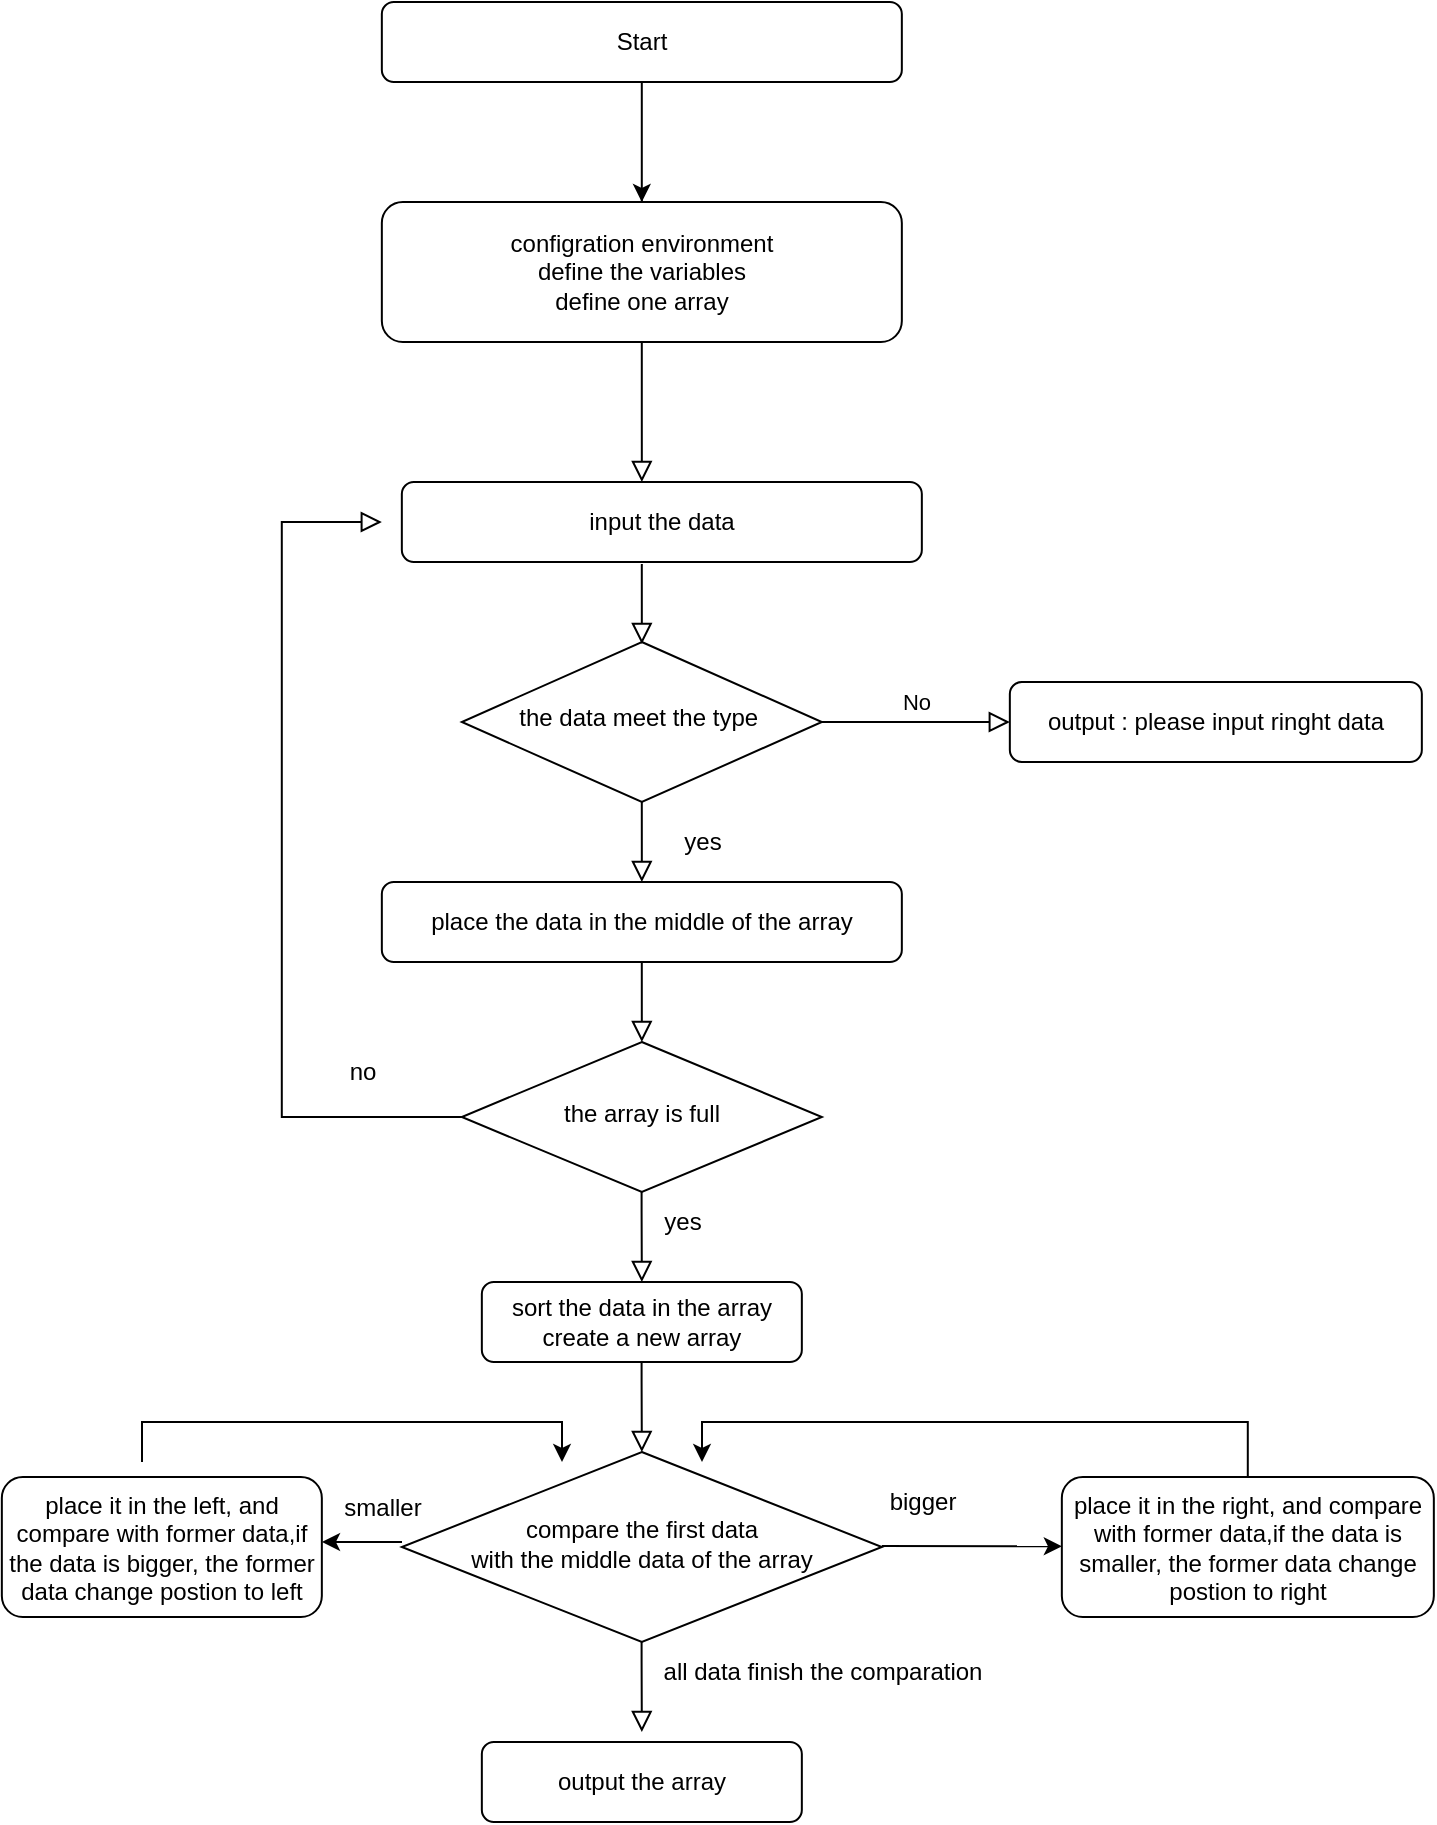<mxfile version="20.8.16" type="device"><diagram id="C5RBs43oDa-KdzZeNtuy" name="Page-1"><mxGraphModel dx="1115" dy="670" grid="1" gridSize="10" guides="1" tooltips="1" connect="1" arrows="1" fold="1" page="1" pageScale="1" pageWidth="827" pageHeight="1169" math="0" shadow="0"><root><mxCell id="WIyWlLk6GJQsqaUBKTNV-0"/><mxCell id="WIyWlLk6GJQsqaUBKTNV-1" parent="WIyWlLk6GJQsqaUBKTNV-0"/><mxCell id="WIyWlLk6GJQsqaUBKTNV-2" value="" style="rounded=0;html=1;jettySize=auto;orthogonalLoop=1;fontSize=11;endArrow=block;endFill=0;endSize=8;strokeWidth=1;shadow=0;labelBackgroundColor=none;edgeStyle=orthogonalEdgeStyle;" parent="WIyWlLk6GJQsqaUBKTNV-1" source="WIyWlLk6GJQsqaUBKTNV-3" edge="1"><mxGeometry relative="1" as="geometry"><mxPoint x="329.92" y="290" as="targetPoint"/></mxGeometry></mxCell><mxCell id="SDLKwLYae19pNiXbOhvZ-4" value="" style="edgeStyle=orthogonalEdgeStyle;rounded=0;orthogonalLoop=1;jettySize=auto;html=1;" edge="1" parent="WIyWlLk6GJQsqaUBKTNV-1" source="WIyWlLk6GJQsqaUBKTNV-3" target="WIyWlLk6GJQsqaUBKTNV-3"><mxGeometry relative="1" as="geometry"><Array as="points"><mxPoint x="329.92" y="90"/><mxPoint x="329.92" y="90"/></Array></mxGeometry></mxCell><mxCell id="WIyWlLk6GJQsqaUBKTNV-3" value="configration environment&lt;br&gt;define the variables&lt;br&gt;define one array" style="rounded=1;whiteSpace=wrap;html=1;fontSize=12;glass=0;strokeWidth=1;shadow=0;" parent="WIyWlLk6GJQsqaUBKTNV-1" vertex="1"><mxGeometry x="199.92" y="150" width="260" height="70" as="geometry"/></mxCell><mxCell id="WIyWlLk6GJQsqaUBKTNV-5" value="No" style="edgeStyle=orthogonalEdgeStyle;rounded=0;html=1;jettySize=auto;orthogonalLoop=1;fontSize=11;endArrow=block;endFill=0;endSize=8;strokeWidth=1;shadow=0;labelBackgroundColor=none;" parent="WIyWlLk6GJQsqaUBKTNV-1" source="WIyWlLk6GJQsqaUBKTNV-6" target="WIyWlLk6GJQsqaUBKTNV-7" edge="1"><mxGeometry y="10" relative="1" as="geometry"><mxPoint as="offset"/></mxGeometry></mxCell><mxCell id="WIyWlLk6GJQsqaUBKTNV-6" value="the data meet the type&amp;nbsp;" style="rhombus;whiteSpace=wrap;html=1;shadow=0;fontFamily=Helvetica;fontSize=12;align=center;strokeWidth=1;spacing=6;spacingTop=-4;" parent="WIyWlLk6GJQsqaUBKTNV-1" vertex="1"><mxGeometry x="239.92" y="370" width="180" height="80" as="geometry"/></mxCell><mxCell id="WIyWlLk6GJQsqaUBKTNV-7" value="output : please input ringht data" style="rounded=1;whiteSpace=wrap;html=1;fontSize=12;glass=0;strokeWidth=1;shadow=0;" parent="WIyWlLk6GJQsqaUBKTNV-1" vertex="1"><mxGeometry x="513.92" y="390" width="206" height="40" as="geometry"/></mxCell><mxCell id="WIyWlLk6GJQsqaUBKTNV-11" value="sort the data in the array&lt;br&gt;create a new array" style="rounded=1;whiteSpace=wrap;html=1;fontSize=12;glass=0;strokeWidth=1;shadow=0;" parent="WIyWlLk6GJQsqaUBKTNV-1" vertex="1"><mxGeometry x="249.92" y="690" width="160" height="40" as="geometry"/></mxCell><mxCell id="SDLKwLYae19pNiXbOhvZ-3" value="Start" style="rounded=1;whiteSpace=wrap;html=1;fontSize=12;glass=0;strokeWidth=1;shadow=0;" vertex="1" parent="WIyWlLk6GJQsqaUBKTNV-1"><mxGeometry x="199.92" y="50" width="260" height="40" as="geometry"/></mxCell><mxCell id="SDLKwLYae19pNiXbOhvZ-5" value="input the data" style="rounded=1;whiteSpace=wrap;html=1;fontSize=12;glass=0;strokeWidth=1;shadow=0;" vertex="1" parent="WIyWlLk6GJQsqaUBKTNV-1"><mxGeometry x="209.92" y="290" width="260" height="40" as="geometry"/></mxCell><mxCell id="SDLKwLYae19pNiXbOhvZ-6" value="place the data in the middle of the array" style="rounded=1;whiteSpace=wrap;html=1;fontSize=12;glass=0;strokeWidth=1;shadow=0;" vertex="1" parent="WIyWlLk6GJQsqaUBKTNV-1"><mxGeometry x="199.92" y="490" width="260" height="40" as="geometry"/></mxCell><mxCell id="SDLKwLYae19pNiXbOhvZ-7" value="the array is full" style="rhombus;whiteSpace=wrap;html=1;shadow=0;fontFamily=Helvetica;fontSize=12;align=center;strokeWidth=1;spacing=6;spacingTop=-4;" vertex="1" parent="WIyWlLk6GJQsqaUBKTNV-1"><mxGeometry x="239.92" y="570" width="180" height="75" as="geometry"/></mxCell><mxCell id="SDLKwLYae19pNiXbOhvZ-8" value="" style="rounded=0;html=1;jettySize=auto;orthogonalLoop=1;fontSize=11;endArrow=block;endFill=0;endSize=8;strokeWidth=1;shadow=0;labelBackgroundColor=none;edgeStyle=orthogonalEdgeStyle;" edge="1" parent="WIyWlLk6GJQsqaUBKTNV-1"><mxGeometry relative="1" as="geometry"><mxPoint x="329.8" y="645" as="sourcePoint"/><mxPoint x="329.92" y="690" as="targetPoint"/><Array as="points"><mxPoint x="329.8" y="655"/><mxPoint x="329.8" y="655"/></Array></mxGeometry></mxCell><mxCell id="SDLKwLYae19pNiXbOhvZ-9" value="" style="rounded=0;html=1;jettySize=auto;orthogonalLoop=1;fontSize=11;endArrow=block;endFill=0;endSize=8;strokeWidth=1;shadow=0;labelBackgroundColor=none;edgeStyle=orthogonalEdgeStyle;exitX=0;exitY=0.5;exitDx=0;exitDy=0;" edge="1" parent="WIyWlLk6GJQsqaUBKTNV-1" source="SDLKwLYae19pNiXbOhvZ-7"><mxGeometry relative="1" as="geometry"><mxPoint x="159.92" y="600" as="sourcePoint"/><mxPoint x="199.92" y="310" as="targetPoint"/><Array as="points"><mxPoint x="149.92" y="608"/><mxPoint x="149.92" y="310"/></Array></mxGeometry></mxCell><mxCell id="SDLKwLYae19pNiXbOhvZ-10" value="" style="rounded=0;html=1;jettySize=auto;orthogonalLoop=1;fontSize=11;endArrow=block;endFill=0;endSize=8;strokeWidth=1;shadow=0;labelBackgroundColor=none;edgeStyle=orthogonalEdgeStyle;entryX=0.5;entryY=0;entryDx=0;entryDy=0;" edge="1" parent="WIyWlLk6GJQsqaUBKTNV-1" target="SDLKwLYae19pNiXbOhvZ-7"><mxGeometry relative="1" as="geometry"><mxPoint x="329.92" y="530" as="sourcePoint"/><mxPoint x="339.8" y="695" as="targetPoint"/><Array as="points"><mxPoint x="329.92" y="531"/></Array></mxGeometry></mxCell><mxCell id="SDLKwLYae19pNiXbOhvZ-11" value="" style="rounded=0;html=1;jettySize=auto;orthogonalLoop=1;fontSize=11;endArrow=block;endFill=0;endSize=8;strokeWidth=1;shadow=0;labelBackgroundColor=none;edgeStyle=orthogonalEdgeStyle;entryX=0.5;entryY=0;entryDx=0;entryDy=0;" edge="1" parent="WIyWlLk6GJQsqaUBKTNV-1"><mxGeometry relative="1" as="geometry"><mxPoint x="329.92" y="450" as="sourcePoint"/><mxPoint x="329.92" y="490" as="targetPoint"/><Array as="points"><mxPoint x="329.92" y="451"/></Array></mxGeometry></mxCell><mxCell id="SDLKwLYae19pNiXbOhvZ-12" value="" style="rounded=0;html=1;jettySize=auto;orthogonalLoop=1;fontSize=11;endArrow=block;endFill=0;endSize=8;strokeWidth=1;shadow=0;labelBackgroundColor=none;edgeStyle=orthogonalEdgeStyle;entryX=0.5;entryY=0;entryDx=0;entryDy=0;" edge="1" parent="WIyWlLk6GJQsqaUBKTNV-1"><mxGeometry relative="1" as="geometry"><mxPoint x="329.92" y="331.0" as="sourcePoint"/><mxPoint x="329.92" y="371.0" as="targetPoint"/><Array as="points"><mxPoint x="329.92" y="332"/></Array></mxGeometry></mxCell><mxCell id="SDLKwLYae19pNiXbOhvZ-13" value="yes" style="text;html=1;align=center;verticalAlign=middle;resizable=0;points=[];autosize=1;strokeColor=none;fillColor=none;" vertex="1" parent="WIyWlLk6GJQsqaUBKTNV-1"><mxGeometry x="329.92" y="645" width="40" height="30" as="geometry"/></mxCell><mxCell id="SDLKwLYae19pNiXbOhvZ-14" value="no" style="text;html=1;align=center;verticalAlign=middle;resizable=0;points=[];autosize=1;strokeColor=none;fillColor=none;" vertex="1" parent="WIyWlLk6GJQsqaUBKTNV-1"><mxGeometry x="169.92" y="570" width="40" height="30" as="geometry"/></mxCell><mxCell id="SDLKwLYae19pNiXbOhvZ-15" value="yes" style="text;html=1;align=center;verticalAlign=middle;resizable=0;points=[];autosize=1;strokeColor=none;fillColor=none;" vertex="1" parent="WIyWlLk6GJQsqaUBKTNV-1"><mxGeometry x="339.92" y="455" width="40" height="30" as="geometry"/></mxCell><mxCell id="SDLKwLYae19pNiXbOhvZ-16" value="place it in the left, and compare with former data,if the data is bigger, the former data change postion to left" style="rounded=1;whiteSpace=wrap;html=1;fontSize=12;glass=0;strokeWidth=1;shadow=0;" vertex="1" parent="WIyWlLk6GJQsqaUBKTNV-1"><mxGeometry x="9.92" y="787.5" width="160" height="70" as="geometry"/></mxCell><mxCell id="SDLKwLYae19pNiXbOhvZ-17" value="" style="rounded=0;html=1;jettySize=auto;orthogonalLoop=1;fontSize=11;endArrow=block;endFill=0;endSize=8;strokeWidth=1;shadow=0;labelBackgroundColor=none;edgeStyle=orthogonalEdgeStyle;" edge="1" parent="WIyWlLk6GJQsqaUBKTNV-1"><mxGeometry relative="1" as="geometry"><mxPoint x="329.8" y="730" as="sourcePoint"/><mxPoint x="329.92" y="775" as="targetPoint"/><Array as="points"><mxPoint x="329.8" y="740"/><mxPoint x="329.8" y="740"/></Array></mxGeometry></mxCell><mxCell id="SDLKwLYae19pNiXbOhvZ-19" value="compare the first data &lt;br&gt;with the middle data of the array" style="rhombus;whiteSpace=wrap;html=1;shadow=0;fontFamily=Helvetica;fontSize=12;align=center;strokeWidth=1;spacing=6;spacingTop=-4;" vertex="1" parent="WIyWlLk6GJQsqaUBKTNV-1"><mxGeometry x="209.92" y="775" width="240" height="95" as="geometry"/></mxCell><mxCell id="SDLKwLYae19pNiXbOhvZ-20" value="" style="rounded=0;html=1;jettySize=auto;orthogonalLoop=1;fontSize=11;endArrow=block;endFill=0;endSize=8;strokeWidth=1;shadow=0;labelBackgroundColor=none;edgeStyle=orthogonalEdgeStyle;" edge="1" parent="WIyWlLk6GJQsqaUBKTNV-1"><mxGeometry relative="1" as="geometry"><mxPoint x="329.8" y="870" as="sourcePoint"/><mxPoint x="329.92" y="915" as="targetPoint"/><Array as="points"><mxPoint x="329.8" y="880"/><mxPoint x="329.8" y="880"/></Array></mxGeometry></mxCell><mxCell id="SDLKwLYae19pNiXbOhvZ-21" value="smaller" style="text;html=1;align=center;verticalAlign=middle;resizable=0;points=[];autosize=1;strokeColor=none;fillColor=none;" vertex="1" parent="WIyWlLk6GJQsqaUBKTNV-1"><mxGeometry x="169.92" y="787.5" width="60" height="30" as="geometry"/></mxCell><mxCell id="SDLKwLYae19pNiXbOhvZ-29" style="edgeStyle=orthogonalEdgeStyle;rounded=0;orthogonalLoop=1;jettySize=auto;html=1;" edge="1" parent="WIyWlLk6GJQsqaUBKTNV-1" source="SDLKwLYae19pNiXbOhvZ-25"><mxGeometry relative="1" as="geometry"><mxPoint x="360" y="780" as="targetPoint"/><Array as="points"><mxPoint x="633" y="760"/><mxPoint x="360" y="760"/></Array></mxGeometry></mxCell><mxCell id="SDLKwLYae19pNiXbOhvZ-25" value="place it in the right, and compare with former data,if the data is smaller, the former data change postion to right" style="rounded=1;whiteSpace=wrap;html=1;fontSize=12;glass=0;strokeWidth=1;shadow=0;" vertex="1" parent="WIyWlLk6GJQsqaUBKTNV-1"><mxGeometry x="539.92" y="787.5" width="186" height="70" as="geometry"/></mxCell><mxCell id="SDLKwLYae19pNiXbOhvZ-27" value="" style="edgeStyle=none;orthogonalLoop=1;jettySize=auto;html=1;rounded=0;" edge="1" parent="WIyWlLk6GJQsqaUBKTNV-1"><mxGeometry width="100" relative="1" as="geometry"><mxPoint x="449.92" y="822" as="sourcePoint"/><mxPoint x="539.92" y="822.18" as="targetPoint"/><Array as="points"/></mxGeometry></mxCell><mxCell id="SDLKwLYae19pNiXbOhvZ-28" value="bigger" style="text;html=1;align=center;verticalAlign=middle;resizable=0;points=[];autosize=1;strokeColor=none;fillColor=none;" vertex="1" parent="WIyWlLk6GJQsqaUBKTNV-1"><mxGeometry x="439.92" y="785" width="60" height="30" as="geometry"/></mxCell><mxCell id="SDLKwLYae19pNiXbOhvZ-31" style="edgeStyle=orthogonalEdgeStyle;rounded=0;orthogonalLoop=1;jettySize=auto;html=1;" edge="1" parent="WIyWlLk6GJQsqaUBKTNV-1"><mxGeometry relative="1" as="geometry"><mxPoint x="290" y="780" as="targetPoint"/><mxPoint x="80" y="780" as="sourcePoint"/><Array as="points"><mxPoint x="80" y="760"/><mxPoint x="290" y="760"/><mxPoint x="290" y="780"/></Array></mxGeometry></mxCell><mxCell id="SDLKwLYae19pNiXbOhvZ-32" value="" style="edgeStyle=none;orthogonalLoop=1;jettySize=auto;html=1;rounded=0;" edge="1" parent="WIyWlLk6GJQsqaUBKTNV-1"><mxGeometry width="100" relative="1" as="geometry"><mxPoint x="210" y="820" as="sourcePoint"/><mxPoint x="170" y="820" as="targetPoint"/><Array as="points"><mxPoint x="210" y="820"/></Array></mxGeometry></mxCell><mxCell id="SDLKwLYae19pNiXbOhvZ-33" value="all data finish the comparation" style="text;html=1;align=center;verticalAlign=middle;resizable=0;points=[];autosize=1;strokeColor=none;fillColor=none;" vertex="1" parent="WIyWlLk6GJQsqaUBKTNV-1"><mxGeometry x="329.92" y="870" width="180" height="30" as="geometry"/></mxCell><mxCell id="SDLKwLYae19pNiXbOhvZ-34" value="output the array" style="rounded=1;whiteSpace=wrap;html=1;fontSize=12;glass=0;strokeWidth=1;shadow=0;" vertex="1" parent="WIyWlLk6GJQsqaUBKTNV-1"><mxGeometry x="249.92" y="920" width="160" height="40" as="geometry"/></mxCell></root></mxGraphModel></diagram></mxfile>